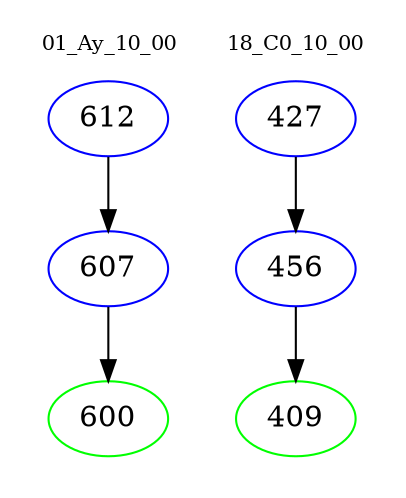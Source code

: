 digraph{
subgraph cluster_0 {
color = white
label = "01_Ay_10_00";
fontsize=10;
T0_612 [label="612", color="blue"]
T0_612 -> T0_607 [color="black"]
T0_607 [label="607", color="blue"]
T0_607 -> T0_600 [color="black"]
T0_600 [label="600", color="green"]
}
subgraph cluster_1 {
color = white
label = "18_C0_10_00";
fontsize=10;
T1_427 [label="427", color="blue"]
T1_427 -> T1_456 [color="black"]
T1_456 [label="456", color="blue"]
T1_456 -> T1_409 [color="black"]
T1_409 [label="409", color="green"]
}
}
